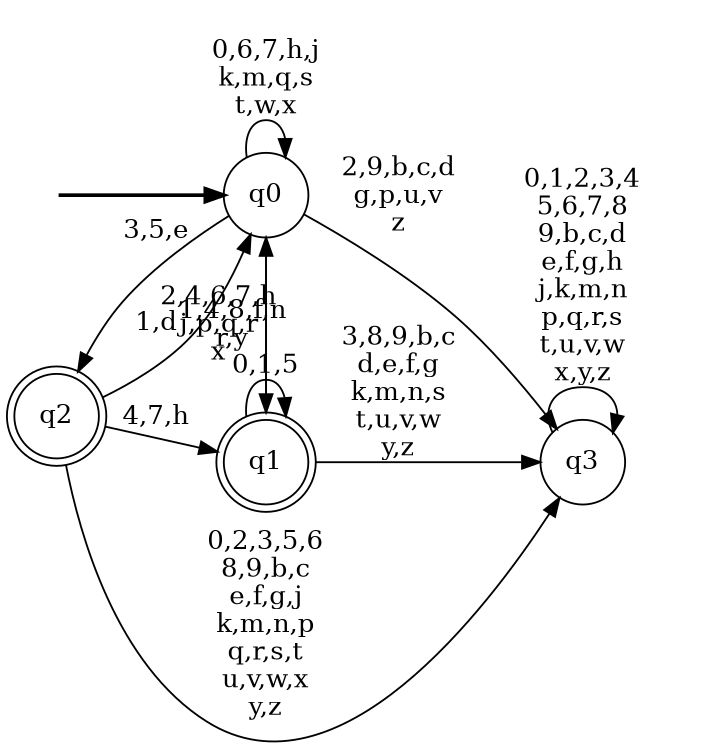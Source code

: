 digraph BlueStarA {
__start0 [style = invis, shape = none, label = "", width = 0, height = 0];

rankdir=LR;
size="8,5";

s0 [style="filled", color="black", fillcolor="white" shape="circle", label="q0"];
s1 [style="rounded,filled", color="black", fillcolor="white" shape="doublecircle", label="q1"];
s2 [style="rounded,filled", color="black", fillcolor="white" shape="doublecircle", label="q2"];
s3 [style="filled", color="black", fillcolor="white" shape="circle", label="q3"];
subgraph cluster_main { 
	graph [pad=".75", ranksep="0.15", nodesep="0.15"];
	 style=invis; 
	__start0 -> s0 [penwidth=2];
}
s0 -> s0 [label="0,6,7,h,j\nk,m,q,s\nt,w,x"];
s0 -> s1 [label="1,4,8,f,n\nr,y"];
s0 -> s2 [label="3,5,e"];
s0 -> s3 [label="2,9,b,c,d\ng,p,u,v\nz"];
s1 -> s0 [label="2,4,6,7,h\nj,p,q,r\nx"];
s1 -> s1 [label="0,1,5"];
s1 -> s3 [label="3,8,9,b,c\nd,e,f,g\nk,m,n,s\nt,u,v,w\ny,z"];
s2 -> s0 [label="1,d"];
s2 -> s1 [label="4,7,h"];
s2 -> s3 [label="0,2,3,5,6\n8,9,b,c\ne,f,g,j\nk,m,n,p\nq,r,s,t\nu,v,w,x\ny,z"];
s3 -> s3 [label="0,1,2,3,4\n5,6,7,8\n9,b,c,d\ne,f,g,h\nj,k,m,n\np,q,r,s\nt,u,v,w\nx,y,z"];

}